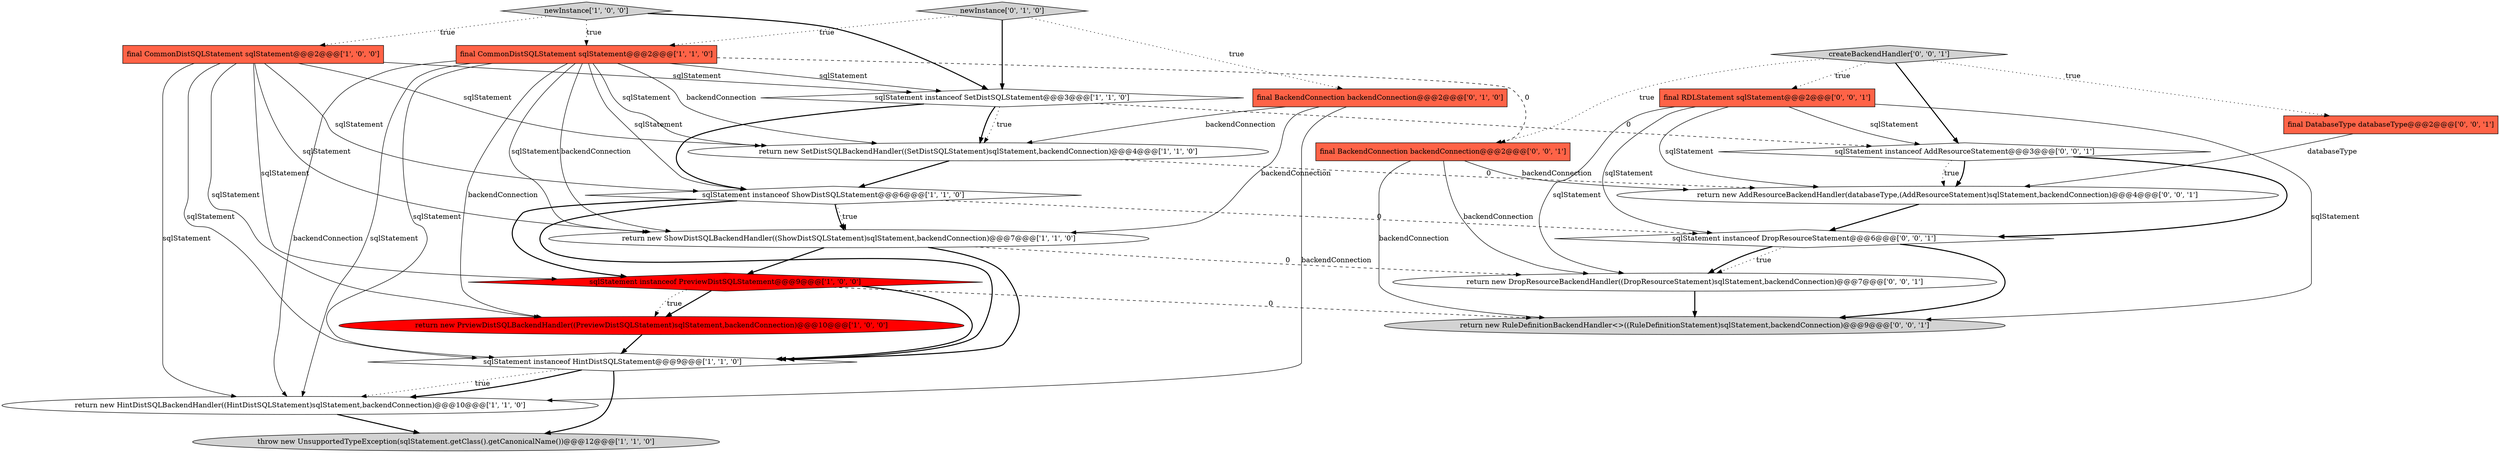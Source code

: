digraph {
17 [style = filled, label = "createBackendHandler['0', '0', '1']", fillcolor = lightgray, shape = diamond image = "AAA0AAABBB3BBB"];
5 [style = filled, label = "return new ShowDistSQLBackendHandler((ShowDistSQLStatement)sqlStatement,backendConnection)@@@7@@@['1', '1', '0']", fillcolor = white, shape = ellipse image = "AAA0AAABBB1BBB"];
0 [style = filled, label = "sqlStatement instanceof ShowDistSQLStatement@@@6@@@['1', '1', '0']", fillcolor = white, shape = diamond image = "AAA0AAABBB1BBB"];
12 [style = filled, label = "final BackendConnection backendConnection@@@2@@@['0', '1', '0']", fillcolor = tomato, shape = box image = "AAA0AAABBB2BBB"];
20 [style = filled, label = "return new DropResourceBackendHandler((DropResourceStatement)sqlStatement,backendConnection)@@@7@@@['0', '0', '1']", fillcolor = white, shape = ellipse image = "AAA0AAABBB3BBB"];
15 [style = filled, label = "sqlStatement instanceof DropResourceStatement@@@6@@@['0', '0', '1']", fillcolor = white, shape = diamond image = "AAA0AAABBB3BBB"];
14 [style = filled, label = "sqlStatement instanceof AddResourceStatement@@@3@@@['0', '0', '1']", fillcolor = white, shape = diamond image = "AAA0AAABBB3BBB"];
19 [style = filled, label = "final RDLStatement sqlStatement@@@2@@@['0', '0', '1']", fillcolor = tomato, shape = box image = "AAA0AAABBB3BBB"];
22 [style = filled, label = "final BackendConnection backendConnection@@@2@@@['0', '0', '1']", fillcolor = tomato, shape = box image = "AAA0AAABBB3BBB"];
13 [style = filled, label = "newInstance['0', '1', '0']", fillcolor = lightgray, shape = diamond image = "AAA0AAABBB2BBB"];
3 [style = filled, label = "sqlStatement instanceof HintDistSQLStatement@@@9@@@['1', '1', '0']", fillcolor = white, shape = diamond image = "AAA0AAABBB1BBB"];
2 [style = filled, label = "final CommonDistSQLStatement sqlStatement@@@2@@@['1', '0', '0']", fillcolor = tomato, shape = box image = "AAA0AAABBB1BBB"];
7 [style = filled, label = "throw new UnsupportedTypeException(sqlStatement.getClass().getCanonicalName())@@@12@@@['1', '1', '0']", fillcolor = lightgray, shape = ellipse image = "AAA0AAABBB1BBB"];
11 [style = filled, label = "newInstance['1', '0', '0']", fillcolor = lightgray, shape = diamond image = "AAA0AAABBB1BBB"];
1 [style = filled, label = "sqlStatement instanceof PreviewDistSQLStatement@@@9@@@['1', '0', '0']", fillcolor = red, shape = diamond image = "AAA1AAABBB1BBB"];
6 [style = filled, label = "return new PrviewDistSQLBackendHandler((PreviewDistSQLStatement)sqlStatement,backendConnection)@@@10@@@['1', '0', '0']", fillcolor = red, shape = ellipse image = "AAA1AAABBB1BBB"];
16 [style = filled, label = "return new RuleDefinitionBackendHandler<>((RuleDefinitionStatement)sqlStatement,backendConnection)@@@9@@@['0', '0', '1']", fillcolor = lightgray, shape = ellipse image = "AAA0AAABBB3BBB"];
4 [style = filled, label = "final CommonDistSQLStatement sqlStatement@@@2@@@['1', '1', '0']", fillcolor = tomato, shape = box image = "AAA0AAABBB1BBB"];
8 [style = filled, label = "return new SetDistSQLBackendHandler((SetDistSQLStatement)sqlStatement,backendConnection)@@@4@@@['1', '1', '0']", fillcolor = white, shape = ellipse image = "AAA0AAABBB1BBB"];
10 [style = filled, label = "return new HintDistSQLBackendHandler((HintDistSQLStatement)sqlStatement,backendConnection)@@@10@@@['1', '1', '0']", fillcolor = white, shape = ellipse image = "AAA0AAABBB1BBB"];
18 [style = filled, label = "return new AddResourceBackendHandler(databaseType,(AddResourceStatement)sqlStatement,backendConnection)@@@4@@@['0', '0', '1']", fillcolor = white, shape = ellipse image = "AAA0AAABBB3BBB"];
21 [style = filled, label = "final DatabaseType databaseType@@@2@@@['0', '0', '1']", fillcolor = tomato, shape = box image = "AAA0AAABBB3BBB"];
9 [style = filled, label = "sqlStatement instanceof SetDistSQLStatement@@@3@@@['1', '1', '0']", fillcolor = white, shape = diamond image = "AAA0AAABBB1BBB"];
19->16 [style = solid, label="sqlStatement"];
4->5 [style = solid, label="sqlStatement"];
6->3 [style = bold, label=""];
0->3 [style = bold, label=""];
22->18 [style = solid, label="backendConnection"];
5->3 [style = bold, label=""];
4->9 [style = solid, label="sqlStatement"];
0->5 [style = dotted, label="true"];
12->10 [style = solid, label="backendConnection"];
4->8 [style = solid, label="sqlStatement"];
4->0 [style = solid, label="sqlStatement"];
9->0 [style = bold, label=""];
13->12 [style = dotted, label="true"];
3->10 [style = dotted, label="true"];
18->15 [style = bold, label=""];
19->14 [style = solid, label="sqlStatement"];
1->3 [style = bold, label=""];
0->15 [style = dashed, label="0"];
15->20 [style = dotted, label="true"];
2->8 [style = solid, label="sqlStatement"];
4->8 [style = solid, label="backendConnection"];
11->4 [style = dotted, label="true"];
4->22 [style = dashed, label="0"];
9->8 [style = bold, label=""];
11->9 [style = bold, label=""];
2->5 [style = solid, label="sqlStatement"];
4->5 [style = solid, label="backendConnection"];
19->15 [style = solid, label="sqlStatement"];
22->20 [style = solid, label="backendConnection"];
10->7 [style = bold, label=""];
22->16 [style = solid, label="backendConnection"];
15->16 [style = bold, label=""];
21->18 [style = solid, label="databaseType"];
5->20 [style = dashed, label="0"];
9->8 [style = dotted, label="true"];
4->10 [style = solid, label="backendConnection"];
8->0 [style = bold, label=""];
3->10 [style = bold, label=""];
5->1 [style = bold, label=""];
11->2 [style = dotted, label="true"];
1->6 [style = bold, label=""];
2->1 [style = solid, label="sqlStatement"];
2->3 [style = solid, label="sqlStatement"];
2->0 [style = solid, label="sqlStatement"];
20->16 [style = bold, label=""];
12->5 [style = solid, label="backendConnection"];
9->14 [style = dashed, label="0"];
3->7 [style = bold, label=""];
4->6 [style = solid, label="backendConnection"];
17->14 [style = bold, label=""];
1->16 [style = dashed, label="0"];
0->1 [style = bold, label=""];
15->20 [style = bold, label=""];
19->18 [style = solid, label="sqlStatement"];
17->19 [style = dotted, label="true"];
19->20 [style = solid, label="sqlStatement"];
12->8 [style = solid, label="backendConnection"];
17->22 [style = dotted, label="true"];
1->6 [style = dotted, label="true"];
14->18 [style = bold, label=""];
14->15 [style = bold, label=""];
2->10 [style = solid, label="sqlStatement"];
4->10 [style = solid, label="sqlStatement"];
13->9 [style = bold, label=""];
2->6 [style = solid, label="sqlStatement"];
8->18 [style = dashed, label="0"];
4->3 [style = solid, label="sqlStatement"];
17->21 [style = dotted, label="true"];
14->18 [style = dotted, label="true"];
13->4 [style = dotted, label="true"];
2->9 [style = solid, label="sqlStatement"];
0->5 [style = bold, label=""];
}
